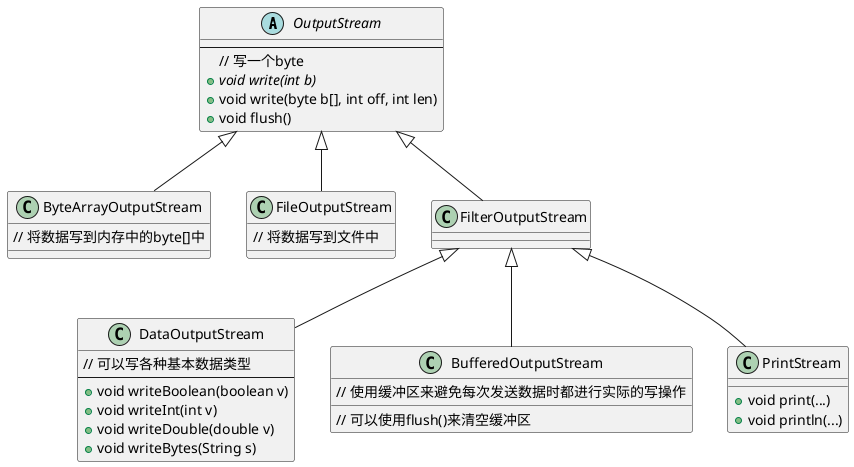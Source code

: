 @startuml

abstract class OutputStream{
    ---
    // 写一个byte
    +{abstract} void write(int b)
    +void write(byte b[], int off, int len)
    +void flush()
}

class ByteArrayOutputStream extends OutputStream{
    // 将数据写到内存中的byte[]中
}

class FileOutputStream extends OutputStream{
    // 将数据写到文件中
}

class FilterOutputStream extends OutputStream{

}

class DataOutputStream extends FilterOutputStream{
    // 可以写各种基本数据类型
    ---
    +void writeBoolean(boolean v)
    +void writeInt(int v)
    +void writeDouble(double v)
    +void writeBytes(String s)
}

class BufferedOutputStream extends FilterOutputStream{
    // 使用缓冲区来避免每次发送数据时都进行实际的写操作
    // 可以使用flush()来清空缓冲区
}

class PrintStream extends FilterOutputStream{
    +void print(...)
    +void println(...)
}

@enduml